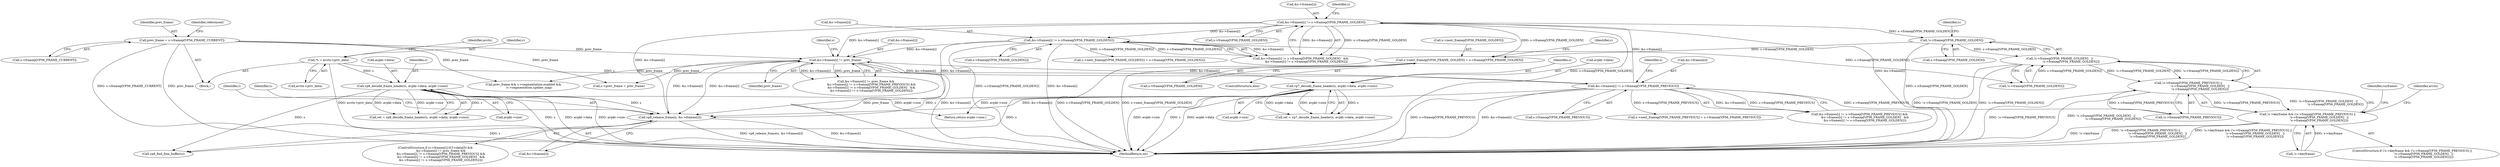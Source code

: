 digraph "0_FFmpeg_6b5d3fb26fb4be48e4966e4b1d97c2165538d4ef@pointer" {
"1000376" [label="(Call,!s->framep[VP56_FRAME_GOLDEN])"];
"1000295" [label="(Call,&s->frames[i] != s->framep[VP56_FRAME_GOLDEN])"];
"1000282" [label="(Call,&s->frames[i] != s->framep[VP56_FRAME_PREVIOUS])"];
"1000273" [label="(Call,&s->frames[i] != prev_frame)"];
"1000319" [label="(Call,vp8_release_frame(s, &s->frames[i]))"];
"1000138" [label="(Call,vp7_decode_frame_header(s, avpkt->data, avpkt->size))"];
"1000110" [label="(Call,*s = avctx->priv_data)"];
"1000149" [label="(Call,vp8_decode_frame_header(s, avpkt->data, avpkt->size))"];
"1000307" [label="(Call,&s->frames[i] != s->framep[VP56_FRAME_GOLDEN2])"];
"1000162" [label="(Call,prev_frame = s->framep[VP56_FRAME_CURRENT])"];
"1000375" [label="(Call,!s->framep[VP56_FRAME_GOLDEN]   ||\n                         !s->framep[VP56_FRAME_GOLDEN2])"];
"1000368" [label="(Call,!s->framep[VP56_FRAME_PREVIOUS] ||\n                         !s->framep[VP56_FRAME_GOLDEN]   ||\n                         !s->framep[VP56_FRAME_GOLDEN2])"];
"1000363" [label="(Call,!s->keyframe && (!s->framep[VP56_FRAME_PREVIOUS] ||\n                         !s->framep[VP56_FRAME_GOLDEN]   ||\n                         !s->framep[VP56_FRAME_GOLDEN2]))"];
"1000483" [label="(Call,s->next_framep[VP56_FRAME_GOLDEN] = s->framep[VP56_FRAME_GOLDEN])"];
"1000483" [label="(Call,s->next_framep[VP56_FRAME_GOLDEN] = s->framep[VP56_FRAME_GOLDEN])"];
"1000484" [label="(Call,s->next_framep[VP56_FRAME_GOLDEN])"];
"1000139" [label="(Identifier,s)"];
"1000294" [label="(Call,&s->frames[i] != s->framep[VP56_FRAME_GOLDEN]   &&\n            &s->frames[i] != s->framep[VP56_FRAME_GOLDEN2])"];
"1000163" [label="(Identifier,prev_frame)"];
"1000363" [label="(Call,!s->keyframe && (!s->framep[VP56_FRAME_PREVIOUS] ||\n                         !s->framep[VP56_FRAME_GOLDEN]   ||\n                         !s->framep[VP56_FRAME_GOLDEN2]))"];
"1000281" [label="(Call,&s->frames[i] != s->framep[VP56_FRAME_PREVIOUS] &&\n            &s->frames[i] != s->framep[VP56_FRAME_GOLDEN]   &&\n            &s->frames[i] != s->framep[VP56_FRAME_GOLDEN2])"];
"1000496" [label="(Identifier,s)"];
"1000170" [label="(Identifier,referenced)"];
"1000136" [label="(Call,ret = vp7_decode_frame_header(s, avpkt->data, avpkt->size))"];
"1000295" [label="(Call,&s->frames[i] != s->framep[VP56_FRAME_GOLDEN])"];
"1000335" [label="(Call,vp8_find_free_buffer(s))"];
"1000151" [label="(Call,avpkt->data)"];
"1000319" [label="(Call,vp8_release_frame(s, &s->frames[i]))"];
"1000377" [label="(Call,s->framep[VP56_FRAME_GOLDEN])"];
"1000376" [label="(Call,!s->framep[VP56_FRAME_GOLDEN])"];
"1000849" [label="(Return,return avpkt->size;)"];
"1000296" [label="(Call,&s->frames[i])"];
"1000877" [label="(MethodReturn,int)"];
"1000108" [label="(Block,)"];
"1000302" [label="(Call,s->framep[VP56_FRAME_GOLDEN])"];
"1000282" [label="(Call,&s->frames[i] != s->framep[VP56_FRAME_PREVIOUS])"];
"1000272" [label="(Call,&s->frames[i] != prev_frame &&\n            &s->frames[i] != s->framep[VP56_FRAME_PREVIOUS] &&\n            &s->frames[i] != s->framep[VP56_FRAME_GOLDEN]   &&\n            &s->frames[i] != s->framep[VP56_FRAME_GOLDEN2])"];
"1000314" [label="(Call,s->framep[VP56_FRAME_GOLDEN2])"];
"1000320" [label="(Identifier,s)"];
"1000273" [label="(Call,&s->frames[i] != prev_frame)"];
"1000698" [label="(Call,s->prev_frame = prev_frame)"];
"1000126" [label="(Identifier,avctx)"];
"1000274" [label="(Call,&s->frames[i])"];
"1000154" [label="(Call,avpkt->size)"];
"1000362" [label="(ControlStructure,if (!s->keyframe && (!s->framep[VP56_FRAME_PREVIOUS] ||\n                         !s->framep[VP56_FRAME_GOLDEN]   ||\n                         !s->framep[VP56_FRAME_GOLDEN2])))"];
"1000162" [label="(Call,prev_frame = s->framep[VP56_FRAME_CURRENT])"];
"1000369" [label="(Call,!s->framep[VP56_FRAME_PREVIOUS])"];
"1000111" [label="(Identifier,s)"];
"1000307" [label="(Call,&s->frames[i] != s->framep[VP56_FRAME_GOLDEN2])"];
"1000364" [label="(Call,!s->keyframe)"];
"1000506" [label="(Call,s->next_framep[VP56_FRAME_PREVIOUS] = s->framep[VP56_FRAME_PREVIOUS])"];
"1000149" [label="(Call,vp8_decode_frame_header(s, avpkt->data, avpkt->size))"];
"1000401" [label="(Identifier,curframe)"];
"1000289" [label="(Call,s->framep[VP56_FRAME_PREVIOUS])"];
"1000150" [label="(Identifier,s)"];
"1000256" [label="(Identifier,i)"];
"1000299" [label="(Identifier,s)"];
"1000489" [label="(Call,s->framep[VP56_FRAME_GOLDEN])"];
"1000311" [label="(Identifier,s)"];
"1000283" [label="(Call,&s->frames[i])"];
"1000286" [label="(Identifier,s)"];
"1000321" [label="(Call,&s->frames[i])"];
"1000143" [label="(Call,avpkt->size)"];
"1000308" [label="(Call,&s->frames[i])"];
"1000482" [label="(ControlStructure,else)"];
"1000147" [label="(Call,ret = vp8_decode_frame_header(s, avpkt->data, avpkt->size))"];
"1000382" [label="(Call,!s->framep[VP56_FRAME_GOLDEN2])"];
"1000375" [label="(Call,!s->framep[VP56_FRAME_GOLDEN]   ||\n                         !s->framep[VP56_FRAME_GOLDEN2])"];
"1000452" [label="(Call,s->next_framep[VP56_FRAME_GOLDEN2] = s->framep[VP56_FRAME_GOLDEN2])"];
"1000637" [label="(Call,prev_frame && s->segmentation.enabled &&\n            !s->segmentation.update_map)"];
"1000112" [label="(Call,avctx->priv_data)"];
"1000280" [label="(Identifier,prev_frame)"];
"1000390" [label="(Identifier,avctx)"];
"1000385" [label="(Identifier,s)"];
"1000110" [label="(Call,*s = avctx->priv_data)"];
"1000164" [label="(Call,s->framep[VP56_FRAME_CURRENT])"];
"1000140" [label="(Call,avpkt->data)"];
"1000257" [label="(ControlStructure,if (s->frames[i].tf.f->data[0] &&\n            &s->frames[i] != prev_frame &&\n            &s->frames[i] != s->framep[VP56_FRAME_PREVIOUS] &&\n            &s->frames[i] != s->framep[VP56_FRAME_GOLDEN]   &&\n            &s->frames[i] != s->framep[VP56_FRAME_GOLDEN2]))"];
"1000138" [label="(Call,vp7_decode_frame_header(s, avpkt->data, avpkt->size))"];
"1000368" [label="(Call,!s->framep[VP56_FRAME_PREVIOUS] ||\n                         !s->framep[VP56_FRAME_GOLDEN]   ||\n                         !s->framep[VP56_FRAME_GOLDEN2])"];
"1000376" -> "1000375"  [label="AST: "];
"1000376" -> "1000377"  [label="CFG: "];
"1000377" -> "1000376"  [label="AST: "];
"1000385" -> "1000376"  [label="CFG: "];
"1000375" -> "1000376"  [label="CFG: "];
"1000376" -> "1000877"  [label="DDG: s->framep[VP56_FRAME_GOLDEN]"];
"1000376" -> "1000375"  [label="DDG: s->framep[VP56_FRAME_GOLDEN]"];
"1000295" -> "1000376"  [label="DDG: s->framep[VP56_FRAME_GOLDEN]"];
"1000376" -> "1000483"  [label="DDG: s->framep[VP56_FRAME_GOLDEN]"];
"1000295" -> "1000294"  [label="AST: "];
"1000295" -> "1000302"  [label="CFG: "];
"1000296" -> "1000295"  [label="AST: "];
"1000302" -> "1000295"  [label="AST: "];
"1000311" -> "1000295"  [label="CFG: "];
"1000294" -> "1000295"  [label="CFG: "];
"1000295" -> "1000877"  [label="DDG: &s->frames[i]"];
"1000295" -> "1000877"  [label="DDG: s->framep[VP56_FRAME_GOLDEN]"];
"1000295" -> "1000273"  [label="DDG: &s->frames[i]"];
"1000295" -> "1000294"  [label="DDG: &s->frames[i]"];
"1000295" -> "1000294"  [label="DDG: s->framep[VP56_FRAME_GOLDEN]"];
"1000282" -> "1000295"  [label="DDG: &s->frames[i]"];
"1000295" -> "1000307"  [label="DDG: &s->frames[i]"];
"1000295" -> "1000319"  [label="DDG: &s->frames[i]"];
"1000295" -> "1000483"  [label="DDG: s->framep[VP56_FRAME_GOLDEN]"];
"1000282" -> "1000281"  [label="AST: "];
"1000282" -> "1000289"  [label="CFG: "];
"1000283" -> "1000282"  [label="AST: "];
"1000289" -> "1000282"  [label="AST: "];
"1000299" -> "1000282"  [label="CFG: "];
"1000281" -> "1000282"  [label="CFG: "];
"1000282" -> "1000877"  [label="DDG: s->framep[VP56_FRAME_PREVIOUS]"];
"1000282" -> "1000877"  [label="DDG: &s->frames[i]"];
"1000282" -> "1000273"  [label="DDG: &s->frames[i]"];
"1000282" -> "1000281"  [label="DDG: &s->frames[i]"];
"1000282" -> "1000281"  [label="DDG: s->framep[VP56_FRAME_PREVIOUS]"];
"1000273" -> "1000282"  [label="DDG: &s->frames[i]"];
"1000282" -> "1000319"  [label="DDG: &s->frames[i]"];
"1000282" -> "1000369"  [label="DDG: s->framep[VP56_FRAME_PREVIOUS]"];
"1000282" -> "1000506"  [label="DDG: s->framep[VP56_FRAME_PREVIOUS]"];
"1000273" -> "1000272"  [label="AST: "];
"1000273" -> "1000280"  [label="CFG: "];
"1000274" -> "1000273"  [label="AST: "];
"1000280" -> "1000273"  [label="AST: "];
"1000286" -> "1000273"  [label="CFG: "];
"1000272" -> "1000273"  [label="CFG: "];
"1000273" -> "1000877"  [label="DDG: prev_frame"];
"1000273" -> "1000877"  [label="DDG: &s->frames[i]"];
"1000273" -> "1000272"  [label="DDG: &s->frames[i]"];
"1000273" -> "1000272"  [label="DDG: prev_frame"];
"1000319" -> "1000273"  [label="DDG: &s->frames[i]"];
"1000307" -> "1000273"  [label="DDG: &s->frames[i]"];
"1000162" -> "1000273"  [label="DDG: prev_frame"];
"1000273" -> "1000319"  [label="DDG: &s->frames[i]"];
"1000273" -> "1000637"  [label="DDG: prev_frame"];
"1000273" -> "1000698"  [label="DDG: prev_frame"];
"1000319" -> "1000257"  [label="AST: "];
"1000319" -> "1000321"  [label="CFG: "];
"1000320" -> "1000319"  [label="AST: "];
"1000321" -> "1000319"  [label="AST: "];
"1000256" -> "1000319"  [label="CFG: "];
"1000319" -> "1000877"  [label="DDG: vp8_release_frame(s, &s->frames[i])"];
"1000319" -> "1000877"  [label="DDG: &s->frames[i]"];
"1000138" -> "1000319"  [label="DDG: s"];
"1000149" -> "1000319"  [label="DDG: s"];
"1000307" -> "1000319"  [label="DDG: &s->frames[i]"];
"1000319" -> "1000335"  [label="DDG: s"];
"1000138" -> "1000136"  [label="AST: "];
"1000138" -> "1000143"  [label="CFG: "];
"1000139" -> "1000138"  [label="AST: "];
"1000140" -> "1000138"  [label="AST: "];
"1000143" -> "1000138"  [label="AST: "];
"1000136" -> "1000138"  [label="CFG: "];
"1000138" -> "1000877"  [label="DDG: s"];
"1000138" -> "1000877"  [label="DDG: avpkt->data"];
"1000138" -> "1000877"  [label="DDG: avpkt->size"];
"1000138" -> "1000136"  [label="DDG: s"];
"1000138" -> "1000136"  [label="DDG: avpkt->data"];
"1000138" -> "1000136"  [label="DDG: avpkt->size"];
"1000110" -> "1000138"  [label="DDG: s"];
"1000138" -> "1000335"  [label="DDG: s"];
"1000138" -> "1000849"  [label="DDG: avpkt->size"];
"1000110" -> "1000108"  [label="AST: "];
"1000110" -> "1000112"  [label="CFG: "];
"1000111" -> "1000110"  [label="AST: "];
"1000112" -> "1000110"  [label="AST: "];
"1000126" -> "1000110"  [label="CFG: "];
"1000110" -> "1000877"  [label="DDG: avctx->priv_data"];
"1000110" -> "1000149"  [label="DDG: s"];
"1000149" -> "1000147"  [label="AST: "];
"1000149" -> "1000154"  [label="CFG: "];
"1000150" -> "1000149"  [label="AST: "];
"1000151" -> "1000149"  [label="AST: "];
"1000154" -> "1000149"  [label="AST: "];
"1000147" -> "1000149"  [label="CFG: "];
"1000149" -> "1000877"  [label="DDG: avpkt->data"];
"1000149" -> "1000877"  [label="DDG: avpkt->size"];
"1000149" -> "1000877"  [label="DDG: s"];
"1000149" -> "1000147"  [label="DDG: s"];
"1000149" -> "1000147"  [label="DDG: avpkt->data"];
"1000149" -> "1000147"  [label="DDG: avpkt->size"];
"1000149" -> "1000335"  [label="DDG: s"];
"1000149" -> "1000849"  [label="DDG: avpkt->size"];
"1000307" -> "1000294"  [label="AST: "];
"1000307" -> "1000314"  [label="CFG: "];
"1000308" -> "1000307"  [label="AST: "];
"1000314" -> "1000307"  [label="AST: "];
"1000294" -> "1000307"  [label="CFG: "];
"1000307" -> "1000877"  [label="DDG: &s->frames[i]"];
"1000307" -> "1000877"  [label="DDG: s->framep[VP56_FRAME_GOLDEN2]"];
"1000307" -> "1000294"  [label="DDG: &s->frames[i]"];
"1000307" -> "1000294"  [label="DDG: s->framep[VP56_FRAME_GOLDEN2]"];
"1000307" -> "1000382"  [label="DDG: s->framep[VP56_FRAME_GOLDEN2]"];
"1000307" -> "1000452"  [label="DDG: s->framep[VP56_FRAME_GOLDEN2]"];
"1000162" -> "1000108"  [label="AST: "];
"1000162" -> "1000164"  [label="CFG: "];
"1000163" -> "1000162"  [label="AST: "];
"1000164" -> "1000162"  [label="AST: "];
"1000170" -> "1000162"  [label="CFG: "];
"1000162" -> "1000877"  [label="DDG: s->framep[VP56_FRAME_CURRENT]"];
"1000162" -> "1000877"  [label="DDG: prev_frame"];
"1000162" -> "1000637"  [label="DDG: prev_frame"];
"1000162" -> "1000698"  [label="DDG: prev_frame"];
"1000375" -> "1000368"  [label="AST: "];
"1000375" -> "1000382"  [label="CFG: "];
"1000382" -> "1000375"  [label="AST: "];
"1000368" -> "1000375"  [label="CFG: "];
"1000375" -> "1000877"  [label="DDG: !s->framep[VP56_FRAME_GOLDEN]"];
"1000375" -> "1000877"  [label="DDG: !s->framep[VP56_FRAME_GOLDEN2]"];
"1000375" -> "1000368"  [label="DDG: !s->framep[VP56_FRAME_GOLDEN]"];
"1000375" -> "1000368"  [label="DDG: !s->framep[VP56_FRAME_GOLDEN2]"];
"1000382" -> "1000375"  [label="DDG: s->framep[VP56_FRAME_GOLDEN2]"];
"1000368" -> "1000363"  [label="AST: "];
"1000368" -> "1000369"  [label="CFG: "];
"1000369" -> "1000368"  [label="AST: "];
"1000363" -> "1000368"  [label="CFG: "];
"1000368" -> "1000877"  [label="DDG: !s->framep[VP56_FRAME_PREVIOUS]"];
"1000368" -> "1000877"  [label="DDG: !s->framep[VP56_FRAME_GOLDEN]   ||\n                         !s->framep[VP56_FRAME_GOLDEN2]"];
"1000368" -> "1000363"  [label="DDG: !s->framep[VP56_FRAME_PREVIOUS]"];
"1000368" -> "1000363"  [label="DDG: !s->framep[VP56_FRAME_GOLDEN]   ||\n                         !s->framep[VP56_FRAME_GOLDEN2]"];
"1000369" -> "1000368"  [label="DDG: s->framep[VP56_FRAME_PREVIOUS]"];
"1000363" -> "1000362"  [label="AST: "];
"1000363" -> "1000364"  [label="CFG: "];
"1000364" -> "1000363"  [label="AST: "];
"1000390" -> "1000363"  [label="CFG: "];
"1000401" -> "1000363"  [label="CFG: "];
"1000363" -> "1000877"  [label="DDG: !s->keyframe"];
"1000363" -> "1000877"  [label="DDG: !s->framep[VP56_FRAME_PREVIOUS] ||\n                         !s->framep[VP56_FRAME_GOLDEN]   ||\n                         !s->framep[VP56_FRAME_GOLDEN2]"];
"1000363" -> "1000877"  [label="DDG: !s->keyframe && (!s->framep[VP56_FRAME_PREVIOUS] ||\n                         !s->framep[VP56_FRAME_GOLDEN]   ||\n                         !s->framep[VP56_FRAME_GOLDEN2])"];
"1000364" -> "1000363"  [label="DDG: s->keyframe"];
"1000483" -> "1000482"  [label="AST: "];
"1000483" -> "1000489"  [label="CFG: "];
"1000484" -> "1000483"  [label="AST: "];
"1000489" -> "1000483"  [label="AST: "];
"1000496" -> "1000483"  [label="CFG: "];
"1000483" -> "1000877"  [label="DDG: s->framep[VP56_FRAME_GOLDEN]"];
"1000483" -> "1000877"  [label="DDG: s->next_framep[VP56_FRAME_GOLDEN]"];
}
